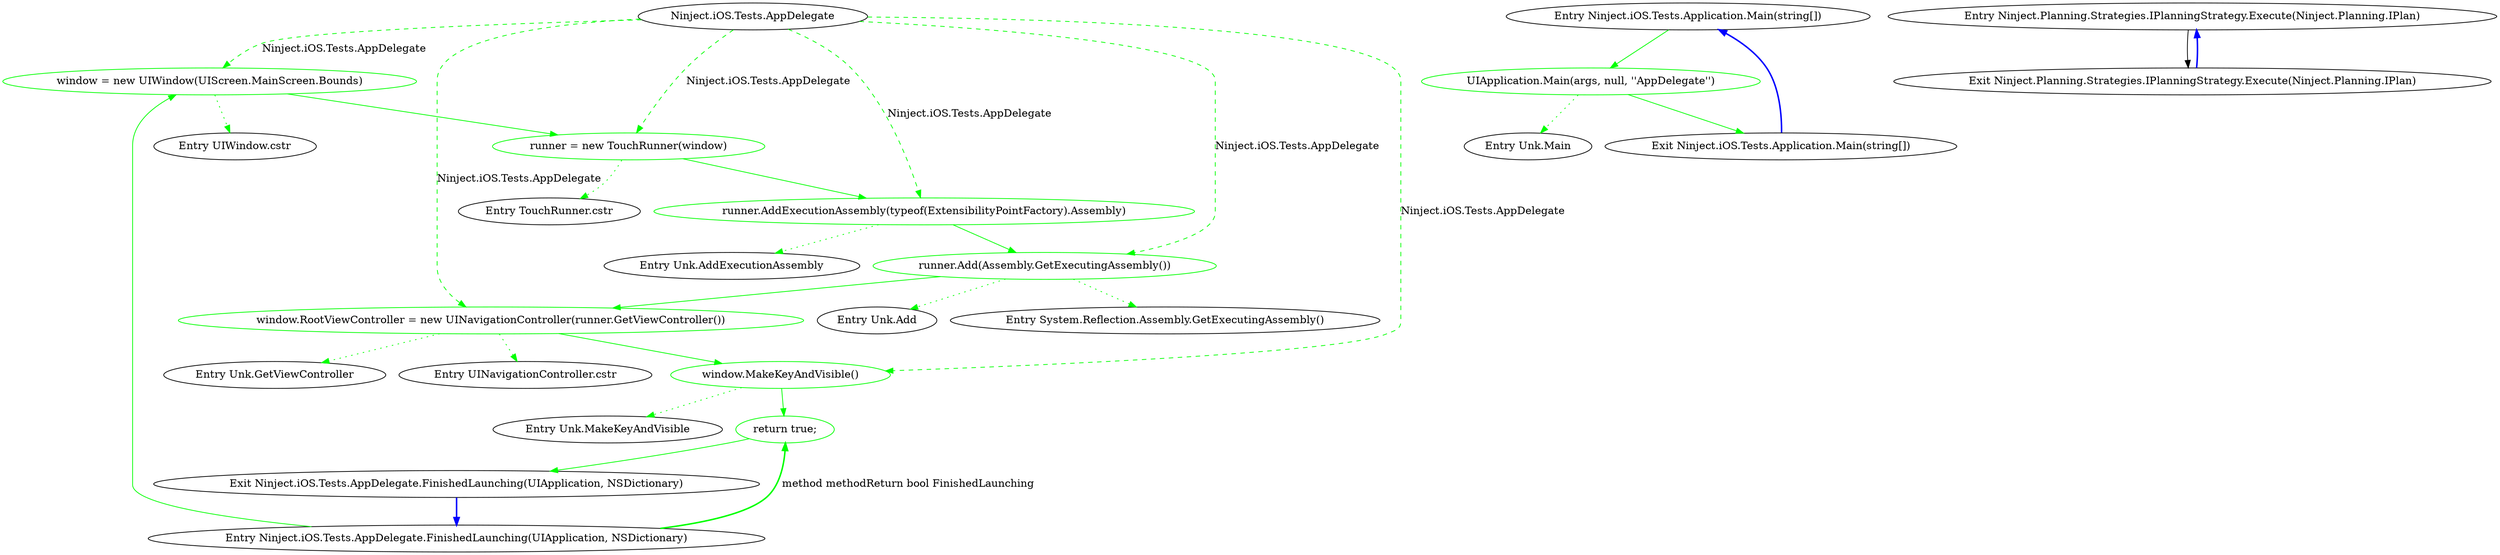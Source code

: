 digraph  {
d1 [label="window = new UIWindow(UIScreen.MainScreen.Bounds)", span="31-31", cluster="Ninject.iOS.Tests.AppDelegate.FinishedLaunching(UIApplication, NSDictionary)", color=green, community=0];
d17 [label="Ninject.iOS.Tests.AppDelegate", span=""];
d0 [label="Entry Ninject.iOS.Tests.AppDelegate.FinishedLaunching(UIApplication, NSDictionary)", span="28-28", cluster="Ninject.iOS.Tests.AppDelegate.FinishedLaunching(UIApplication, NSDictionary)"];
d2 [label="runner = new TouchRunner(window)", span="32-32", cluster="Ninject.iOS.Tests.AppDelegate.FinishedLaunching(UIApplication, NSDictionary)", color=green, community=0];
d9 [label="Entry UIWindow.cstr", span="", cluster="UIWindow.cstr"];
d3 [label="runner.AddExecutionAssembly(typeof(ExtensibilityPointFactory).Assembly)", span="35-35", cluster="Ninject.iOS.Tests.AppDelegate.FinishedLaunching(UIApplication, NSDictionary)", color=green, community=0];
d10 [label="Entry TouchRunner.cstr", span="", cluster="TouchRunner.cstr"];
d4 [label="runner.Add(Assembly.GetExecutingAssembly())", span="38-38", cluster="Ninject.iOS.Tests.AppDelegate.FinishedLaunching(UIApplication, NSDictionary)", color=green, community=0];
d11 [label="Entry Unk.AddExecutionAssembly", span="", cluster="Unk.AddExecutionAssembly"];
d5 [label="window.RootViewController = new UINavigationController(runner.GetViewController())", span="51-51", cluster="Ninject.iOS.Tests.AppDelegate.FinishedLaunching(UIApplication, NSDictionary)", color=green, community=0];
d12 [label="Entry System.Reflection.Assembly.GetExecutingAssembly()", span="0-0", cluster="System.Reflection.Assembly.GetExecutingAssembly()"];
d13 [label="Entry Unk.Add", span="", cluster="Unk.Add"];
d6 [label="window.MakeKeyAndVisible()", span="54-54", cluster="Ninject.iOS.Tests.AppDelegate.FinishedLaunching(UIApplication, NSDictionary)", color=green, community=0];
d14 [label="Entry UINavigationController.cstr", span="", cluster="UINavigationController.cstr"];
d15 [label="Entry Unk.GetViewController", span="", cluster="Unk.GetViewController"];
d7 [label="return true;", span="56-56", cluster="Ninject.iOS.Tests.AppDelegate.FinishedLaunching(UIApplication, NSDictionary)", color=green, community=0];
d16 [label="Entry Unk.MakeKeyAndVisible", span="", cluster="Unk.MakeKeyAndVisible"];
d8 [label="Exit Ninject.iOS.Tests.AppDelegate.FinishedLaunching(UIApplication, NSDictionary)", span="28-28", cluster="Ninject.iOS.Tests.AppDelegate.FinishedLaunching(UIApplication, NSDictionary)"];
m1_0 [label="Entry Ninject.iOS.Tests.Application.Main(string[])", span="12-12", cluster="Ninject.iOS.Tests.Application.Main(string[])", file="Main.cs"];
m1_1 [label="UIApplication.Main(args, null, ''AppDelegate'')", span="16-16", cluster="Ninject.iOS.Tests.Application.Main(string[])", color=green, community=0, file="Main.cs"];
m1_2 [label="Exit Ninject.iOS.Tests.Application.Main(string[])", span="12-12", cluster="Ninject.iOS.Tests.Application.Main(string[])", file="Main.cs"];
m1_3 [label="Entry Unk.Main", span="", cluster="Unk.Main", file="Main.cs"];
m2_0 [label="Entry Ninject.Planning.Strategies.IPlanningStrategy.Execute(Ninject.Planning.IPlan)", span="25-25", cluster="Ninject.Planning.Strategies.IPlanningStrategy.Execute(Ninject.Planning.IPlan)", file="Selector.cs"];
m2_1 [label="Exit Ninject.Planning.Strategies.IPlanningStrategy.Execute(Ninject.Planning.IPlan)", span="25-25", cluster="Ninject.Planning.Strategies.IPlanningStrategy.Execute(Ninject.Planning.IPlan)", file="Selector.cs"];
d1 -> d2  [key=0, style=solid, color=green];
d1 -> d9  [key=2, style=dotted, color=green];
d17 -> d1  [key=1, style=dashed, color=green, label="Ninject.iOS.Tests.AppDelegate"];
d17 -> d2  [key=1, style=dashed, color=green, label="Ninject.iOS.Tests.AppDelegate"];
d17 -> d3  [key=1, style=dashed, color=green, label="Ninject.iOS.Tests.AppDelegate"];
d17 -> d4  [key=1, style=dashed, color=green, label="Ninject.iOS.Tests.AppDelegate"];
d17 -> d5  [key=1, style=dashed, color=green, label="Ninject.iOS.Tests.AppDelegate"];
d17 -> d6  [key=1, style=dashed, color=green, label="Ninject.iOS.Tests.AppDelegate"];
d0 -> d1  [key=0, style=solid, color=green];
d0 -> d7  [key=3, color=green, style=bold, label="method methodReturn bool FinishedLaunching"];
d2 -> d3  [key=0, style=solid, color=green];
d2 -> d10  [key=2, style=dotted, color=green];
d3 -> d4  [key=0, style=solid, color=green];
d3 -> d11  [key=2, style=dotted, color=green];
d4 -> d5  [key=0, style=solid, color=green];
d4 -> d12  [key=2, style=dotted, color=green];
d4 -> d13  [key=2, style=dotted, color=green];
d5 -> d6  [key=0, style=solid, color=green];
d5 -> d14  [key=2, style=dotted, color=green];
d5 -> d15  [key=2, style=dotted, color=green];
d6 -> d7  [key=0, style=solid, color=green];
d6 -> d16  [key=2, style=dotted, color=green];
d7 -> d8  [key=0, style=solid, color=green];
d8 -> d0  [key=0, style=bold, color=blue];
m1_0 -> m1_1  [key=0, style=solid, color=green];
m1_1 -> m1_2  [key=0, style=solid, color=green];
m1_1 -> m1_3  [key=2, style=dotted, color=green];
m1_2 -> m1_0  [key=0, style=bold, color=blue];
m2_0 -> m2_1  [key=0, style=solid];
m2_1 -> m2_0  [key=0, style=bold, color=blue];
}
